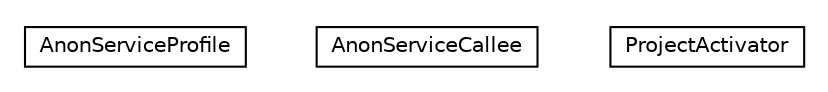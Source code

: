 #!/usr/local/bin/dot
#
# Class diagram 
# Generated by UMLGraph version R5_6-24-gf6e263 (http://www.umlgraph.org/)
#

digraph G {
	edge [fontname="Helvetica",fontsize=10,labelfontname="Helvetica",labelfontsize=10];
	node [fontname="Helvetica",fontsize=10,shape=plaintext];
	nodesep=0.25;
	ranksep=0.5;
	// org.universAAL.security.anonymization.AnonServiceProfile
	c974523 [label=<<table title="org.universAAL.security.anonymization.AnonServiceProfile" border="0" cellborder="1" cellspacing="0" cellpadding="2" port="p" href="./AnonServiceProfile.html">
		<tr><td><table border="0" cellspacing="0" cellpadding="1">
<tr><td align="center" balign="center"> AnonServiceProfile </td></tr>
		</table></td></tr>
		</table>>, URL="./AnonServiceProfile.html", fontname="Helvetica", fontcolor="black", fontsize=10.0];
	// org.universAAL.security.anonymization.AnonServiceCallee
	c974524 [label=<<table title="org.universAAL.security.anonymization.AnonServiceCallee" border="0" cellborder="1" cellspacing="0" cellpadding="2" port="p" href="./AnonServiceCallee.html">
		<tr><td><table border="0" cellspacing="0" cellpadding="1">
<tr><td align="center" balign="center"> AnonServiceCallee </td></tr>
		</table></td></tr>
		</table>>, URL="./AnonServiceCallee.html", fontname="Helvetica", fontcolor="black", fontsize=10.0];
	// org.universAAL.security.anonymization.ProjectActivator
	c974525 [label=<<table title="org.universAAL.security.anonymization.ProjectActivator" border="0" cellborder="1" cellspacing="0" cellpadding="2" port="p" href="./ProjectActivator.html">
		<tr><td><table border="0" cellspacing="0" cellpadding="1">
<tr><td align="center" balign="center"> ProjectActivator </td></tr>
		</table></td></tr>
		</table>>, URL="./ProjectActivator.html", fontname="Helvetica", fontcolor="black", fontsize=10.0];
}

